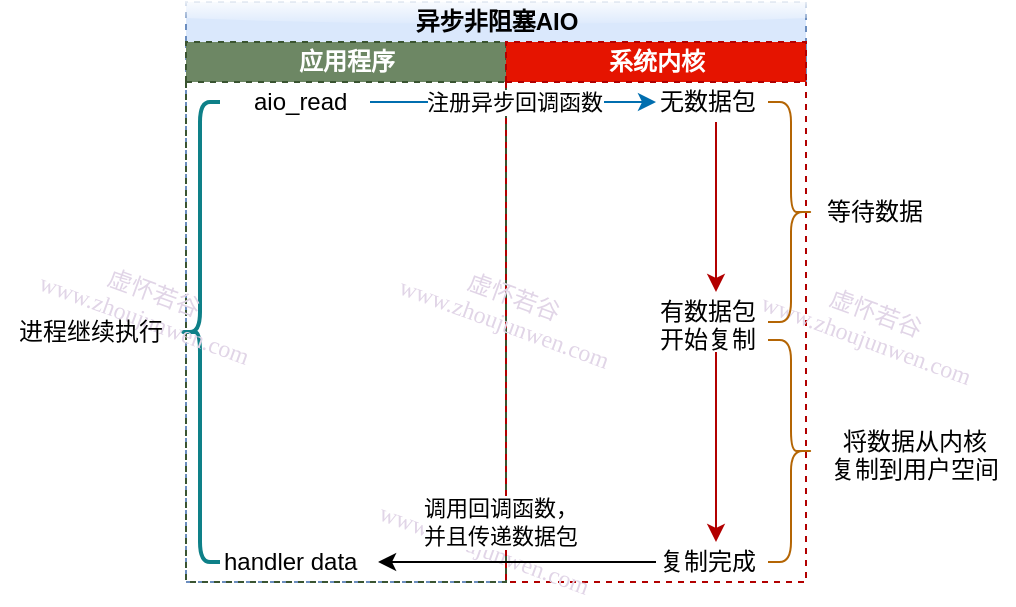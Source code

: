 <mxfile version="12.2.0" type="github" pages="1">
  <diagram id="NphrdBUnf-Z9HE7u5qVg" name="第 1 页">
    <mxGraphModel dx="1412" dy="932" grid="1" gridSize="10" guides="1" tooltips="1" connect="1" arrows="1" fold="1" page="1" pageScale="1" pageWidth="827" pageHeight="1169" math="0" shadow="0">
      <root>
        <mxCell id="0"/>
        <mxCell id="1" parent="0"/>
        <mxCell id="W_kS1FU2jehR2jEfgU5b-2" value="异步非阻塞AIO" style="swimlane;html=1;childLayout=stackLayout;resizeParent=1;resizeParentMax=0;startSize=20;fillColor=#dae8fc;strokeColor=#6c8ebf;rounded=0;swimlaneLine=0;glass=1;dashed=1;" vertex="1" parent="1">
          <mxGeometry x="183" y="220" width="310" height="290" as="geometry">
            <mxRectangle x="186" y="220" width="50" height="20" as="alternateBounds"/>
          </mxGeometry>
        </mxCell>
        <mxCell id="W_kS1FU2jehR2jEfgU5b-3" value="应用程序" style="swimlane;html=1;startSize=20;fillColor=#6d8764;strokeColor=#3A5431;dashed=1;fontColor=#ffffff;" vertex="1" parent="W_kS1FU2jehR2jEfgU5b-2">
          <mxGeometry y="20" width="160" height="270" as="geometry">
            <mxRectangle y="20" width="20" height="230" as="alternateBounds"/>
          </mxGeometry>
        </mxCell>
        <mxCell id="W_kS1FU2jehR2jEfgU5b-4" value="handler data" style="text;html=1;resizable=0;points=[];autosize=1;align=left;verticalAlign=top;spacingTop=-4;" vertex="1" parent="W_kS1FU2jehR2jEfgU5b-3">
          <mxGeometry x="17" y="250" width="80" height="20" as="geometry"/>
        </mxCell>
        <mxCell id="W_kS1FU2jehR2jEfgU5b-7" value="系统内核" style="swimlane;html=1;startSize=20;fillColor=#e51400;strokeColor=#B20000;dashed=1;fontColor=#ffffff;" vertex="1" parent="W_kS1FU2jehR2jEfgU5b-2">
          <mxGeometry x="160" y="20" width="150" height="270" as="geometry">
            <mxRectangle x="150" y="20" width="20" height="230" as="alternateBounds"/>
          </mxGeometry>
        </mxCell>
        <mxCell id="W_kS1FU2jehR2jEfgU5b-14" value="虚怀若谷&lt;br&gt;www.zhoujunwen.com" style="text;html=1;resizable=0;points=[];autosize=1;align=center;verticalAlign=top;spacingTop=-4;fontColor=#E1D5E7;labelBackgroundColor=none;labelBorderColor=none;rounded=0;glass=1;shadow=0;comic=0;fontFamily=Comic Sans MS;rotation=20;" vertex="1" parent="W_kS1FU2jehR2jEfgU5b-7">
          <mxGeometry x="-73" y="230" width="130" height="30" as="geometry"/>
        </mxCell>
        <mxCell id="W_kS1FU2jehR2jEfgU5b-8" value="虚怀若谷&lt;br&gt;www.zhoujunwen.com" style="text;html=1;resizable=0;points=[];autosize=1;align=center;verticalAlign=top;spacingTop=-4;fontColor=#E1D5E7;labelBackgroundColor=none;labelBorderColor=none;rounded=0;glass=1;shadow=0;comic=0;fontFamily=Comic Sans MS;rotation=20;" vertex="1" parent="W_kS1FU2jehR2jEfgU5b-7">
          <mxGeometry x="-63" y="117" width="130" height="30" as="geometry"/>
        </mxCell>
        <mxCell id="W_kS1FU2jehR2jEfgU5b-13" value="虚怀若谷&lt;br&gt;www.zhoujunwen.com" style="text;html=1;resizable=0;points=[];autosize=1;align=center;verticalAlign=top;spacingTop=-4;fontColor=#E1D5E7;labelBackgroundColor=none;labelBorderColor=none;rounded=0;glass=1;shadow=0;comic=0;fontFamily=Comic Sans MS;rotation=20;" vertex="1" parent="W_kS1FU2jehR2jEfgU5b-7">
          <mxGeometry x="117.5" y="125" width="130" height="30" as="geometry"/>
        </mxCell>
        <mxCell id="W_kS1FU2jehR2jEfgU5b-9" value="" style="shape=curlyBracket;whiteSpace=wrap;html=1;rounded=1;rotation=180;fillColor=#fad7ac;strokeColor=#b46504;" vertex="1" parent="W_kS1FU2jehR2jEfgU5b-7">
          <mxGeometry x="131" y="149" width="23" height="111" as="geometry"/>
        </mxCell>
        <mxCell id="W_kS1FU2jehR2jEfgU5b-10" value="复制完成" style="text;html=1;resizable=0;points=[];autosize=1;align=left;verticalAlign=top;spacingTop=-4;" vertex="1" parent="W_kS1FU2jehR2jEfgU5b-7">
          <mxGeometry x="75" y="250" width="60" height="20" as="geometry"/>
        </mxCell>
        <mxCell id="W_kS1FU2jehR2jEfgU5b-11" value="有数据包&lt;br&gt;开始复制" style="text;html=1;resizable=0;points=[];autosize=1;align=left;verticalAlign=top;spacingTop=-4;" vertex="1" parent="W_kS1FU2jehR2jEfgU5b-7">
          <mxGeometry x="75" y="125" width="60" height="30" as="geometry"/>
        </mxCell>
        <mxCell id="W_kS1FU2jehR2jEfgU5b-12" style="edgeStyle=orthogonalEdgeStyle;rounded=0;orthogonalLoop=1;jettySize=auto;html=1;fillColor=#e51400;strokeColor=#B20000;" edge="1" parent="W_kS1FU2jehR2jEfgU5b-7" source="W_kS1FU2jehR2jEfgU5b-11" target="W_kS1FU2jehR2jEfgU5b-10">
          <mxGeometry relative="1" as="geometry"/>
        </mxCell>
        <mxCell id="W_kS1FU2jehR2jEfgU5b-15" value="调用回调函数，&lt;br&gt;并且传递数据包" style="edgeStyle=orthogonalEdgeStyle;rounded=0;orthogonalLoop=1;jettySize=auto;html=1;entryX=0.988;entryY=0.5;entryDx=0;entryDy=0;entryPerimeter=0;" edge="1" parent="W_kS1FU2jehR2jEfgU5b-2" source="W_kS1FU2jehR2jEfgU5b-10" target="W_kS1FU2jehR2jEfgU5b-4">
          <mxGeometry x="0.122" y="-20" relative="1" as="geometry">
            <mxPoint as="offset"/>
          </mxGeometry>
        </mxCell>
        <mxCell id="W_kS1FU2jehR2jEfgU5b-20" value="" style="shape=curlyBracket;whiteSpace=wrap;html=1;rounded=1;strokeWidth=2;fillColor=#b0e3e6;strokeColor=#0e8088;" vertex="1" parent="1">
          <mxGeometry x="180" y="270" width="20" height="230" as="geometry"/>
        </mxCell>
        <mxCell id="W_kS1FU2jehR2jEfgU5b-30" value="虚怀若谷&lt;br&gt;www.zhoujunwen.com" style="text;html=1;resizable=0;points=[];autosize=1;align=center;verticalAlign=top;spacingTop=-4;fontColor=#E1D5E7;labelBackgroundColor=none;labelBorderColor=none;rounded=0;glass=1;shadow=0;comic=0;fontFamily=Comic Sans MS;rotation=20;" vertex="1" parent="1">
          <mxGeometry x="100" y="355" width="130" height="30" as="geometry"/>
        </mxCell>
        <mxCell id="W_kS1FU2jehR2jEfgU5b-21" value="注册异步回调函数" style="edgeStyle=orthogonalEdgeStyle;rounded=0;orthogonalLoop=1;jettySize=auto;html=1;fillColor=#1ba1e2;strokeColor=#006EAF;" edge="1" parent="1" source="W_kS1FU2jehR2jEfgU5b-22" target="W_kS1FU2jehR2jEfgU5b-24">
          <mxGeometry relative="1" as="geometry"/>
        </mxCell>
        <mxCell id="W_kS1FU2jehR2jEfgU5b-22" value="aio_read" style="text;html=1;resizable=0;points=[];autosize=1;align=left;verticalAlign=top;spacingTop=-4;" vertex="1" parent="1">
          <mxGeometry x="215" y="260" width="60" height="20" as="geometry"/>
        </mxCell>
        <mxCell id="W_kS1FU2jehR2jEfgU5b-23" style="edgeStyle=orthogonalEdgeStyle;rounded=0;orthogonalLoop=1;jettySize=auto;html=1;fillColor=#e51400;strokeColor=#B20000;" edge="1" parent="1" source="W_kS1FU2jehR2jEfgU5b-24" target="W_kS1FU2jehR2jEfgU5b-11">
          <mxGeometry relative="1" as="geometry"/>
        </mxCell>
        <mxCell id="W_kS1FU2jehR2jEfgU5b-24" value="无数据包" style="text;html=1;resizable=0;points=[];autosize=1;align=left;verticalAlign=top;spacingTop=-4;" vertex="1" parent="1">
          <mxGeometry x="418" y="260" width="60" height="20" as="geometry"/>
        </mxCell>
        <mxCell id="W_kS1FU2jehR2jEfgU5b-25" value="" style="shape=curlyBracket;whiteSpace=wrap;html=1;rounded=1;rotation=180;fillColor=#fad7ac;strokeColor=#b46504;" vertex="1" parent="1">
          <mxGeometry x="474" y="270" width="23" height="110" as="geometry"/>
        </mxCell>
        <mxCell id="W_kS1FU2jehR2jEfgU5b-26" value="等待数据" style="text;html=1;resizable=0;points=[];autosize=1;align=center;verticalAlign=top;spacingTop=-4;fontFamily=Comic Sans MS;" vertex="1" parent="1">
          <mxGeometry x="497" y="315" width="60" height="20" as="geometry"/>
        </mxCell>
        <mxCell id="W_kS1FU2jehR2jEfgU5b-27" value="将数据从内核&lt;br&gt;复制到用户空间" style="text;html=1;resizable=0;points=[];autosize=1;align=center;verticalAlign=top;spacingTop=-4;fontFamily=Comic Sans MS;" vertex="1" parent="1">
          <mxGeometry x="497" y="430" width="100" height="30" as="geometry"/>
        </mxCell>
        <mxCell id="W_kS1FU2jehR2jEfgU5b-28" value="进程继续执行" style="text;html=1;resizable=0;points=[];autosize=1;align=center;verticalAlign=top;spacingTop=-4;strokeWidth=1;dashed=1;perimeterSpacing=1;rounded=1;fontFamily=Comic Sans MS;" vertex="1" parent="1">
          <mxGeometry x="90" y="375" width="90" height="20" as="geometry"/>
        </mxCell>
      </root>
    </mxGraphModel>
  </diagram>
</mxfile>
